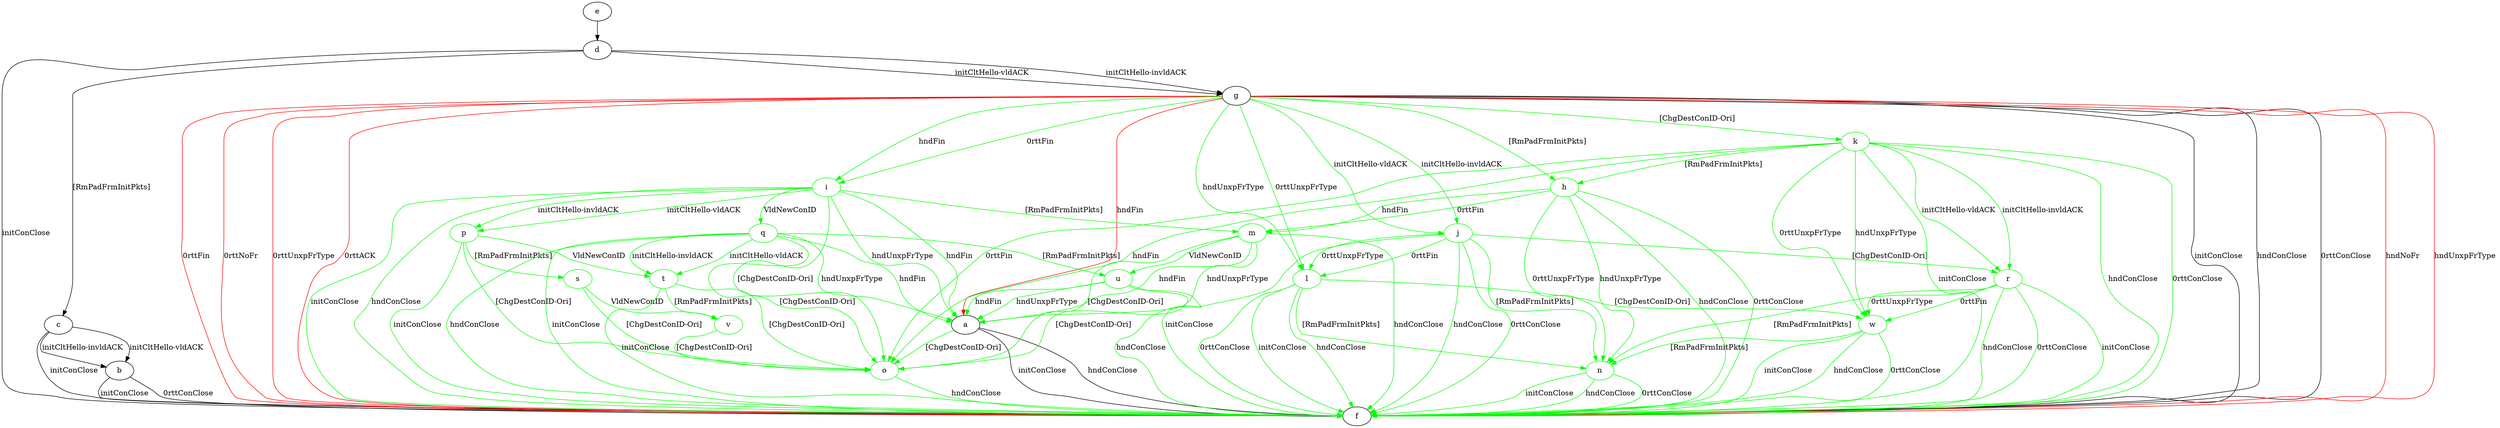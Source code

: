 digraph "" {
	a -> f	[key=0,
		label="initConClose "];
	a -> f	[key=1,
		label="hndConClose "];
	o	[color=green];
	a -> o	[key=0,
		color=green,
		label="[ChgDestConID-Ori] "];
	b -> f	[key=0,
		label="initConClose "];
	b -> f	[key=1,
		label="0rttConClose "];
	c -> b	[key=0,
		label="initCltHello-vldACK "];
	c -> b	[key=1,
		label="initCltHello-invldACK "];
	c -> f	[key=0,
		label="initConClose "];
	d -> c	[key=0,
		label="[RmPadFrmInitPkts] "];
	d -> f	[key=0,
		label="initConClose "];
	d -> g	[key=0,
		label="initCltHello-vldACK "];
	d -> g	[key=1,
		label="initCltHello-invldACK "];
	e -> d	[key=0];
	g -> a	[key=0,
		color=red,
		label="hndFin "];
	g -> f	[key=0,
		label="initConClose "];
	g -> f	[key=1,
		label="hndConClose "];
	g -> f	[key=2,
		label="0rttConClose "];
	g -> f	[key=3,
		color=red,
		label="hndNoFr "];
	g -> f	[key=4,
		color=red,
		label="hndUnxpFrType "];
	g -> f	[key=5,
		color=red,
		label="0rttFin "];
	g -> f	[key=6,
		color=red,
		label="0rttNoFr "];
	g -> f	[key=7,
		color=red,
		label="0rttUnxpFrType "];
	g -> f	[key=8,
		color=red,
		label="0rttACK "];
	h	[color=green];
	g -> h	[key=0,
		color=green,
		label="[RmPadFrmInitPkts] "];
	i	[color=green];
	g -> i	[key=0,
		color=green,
		label="hndFin "];
	g -> i	[key=1,
		color=green,
		label="0rttFin "];
	j	[color=green];
	g -> j	[key=0,
		color=green,
		label="initCltHello-vldACK "];
	g -> j	[key=1,
		color=green,
		label="initCltHello-invldACK "];
	k	[color=green];
	g -> k	[key=0,
		color=green,
		label="[ChgDestConID-Ori] "];
	l	[color=green];
	g -> l	[key=0,
		color=green,
		label="hndUnxpFrType "];
	g -> l	[key=1,
		color=green,
		label="0rttUnxpFrType "];
	h -> f	[key=0,
		color=green,
		label="hndConClose "];
	h -> f	[key=1,
		color=green,
		label="0rttConClose "];
	m	[color=green];
	h -> m	[key=0,
		color=green,
		label="hndFin "];
	h -> m	[key=1,
		color=green,
		label="0rttFin "];
	n	[color=green];
	h -> n	[key=0,
		color=green,
		label="hndUnxpFrType "];
	h -> n	[key=1,
		color=green,
		label="0rttUnxpFrType "];
	i -> a	[key=0,
		color=green,
		label="hndFin "];
	i -> a	[key=1,
		color=green,
		label="hndUnxpFrType "];
	i -> f	[key=0,
		color=green,
		label="initConClose "];
	i -> f	[key=1,
		color=green,
		label="hndConClose "];
	i -> m	[key=0,
		color=green,
		label="[RmPadFrmInitPkts] "];
	i -> o	[key=0,
		color=green,
		label="[ChgDestConID-Ori] "];
	p	[color=green];
	i -> p	[key=0,
		color=green,
		label="initCltHello-vldACK "];
	i -> p	[key=1,
		color=green,
		label="initCltHello-invldACK "];
	q	[color=green];
	i -> q	[key=0,
		color=green,
		label="VldNewConID "];
	j -> f	[key=0,
		color=green,
		label="initConClose "];
	j -> f	[key=1,
		color=green,
		label="hndConClose "];
	j -> f	[key=2,
		color=green,
		label="0rttConClose "];
	j -> l	[key=0,
		color=green,
		label="0rttFin "];
	j -> l	[key=1,
		color=green,
		label="0rttUnxpFrType "];
	j -> n	[key=0,
		color=green,
		label="[RmPadFrmInitPkts] "];
	r	[color=green];
	j -> r	[key=0,
		color=green,
		label="[ChgDestConID-Ori] "];
	k -> f	[key=0,
		color=green,
		label="initConClose "];
	k -> f	[key=1,
		color=green,
		label="hndConClose "];
	k -> f	[key=2,
		color=green,
		label="0rttConClose "];
	k -> h	[key=0,
		color=green,
		label="[RmPadFrmInitPkts] "];
	k -> o	[key=0,
		color=green,
		label="hndFin "];
	k -> o	[key=1,
		color=green,
		label="0rttFin "];
	k -> r	[key=0,
		color=green,
		label="initCltHello-vldACK "];
	k -> r	[key=1,
		color=green,
		label="initCltHello-invldACK "];
	w	[color=green];
	k -> w	[key=0,
		color=green,
		label="hndUnxpFrType "];
	k -> w	[key=1,
		color=green,
		label="0rttUnxpFrType "];
	l -> f	[key=0,
		color=green,
		label="initConClose "];
	l -> f	[key=1,
		color=green,
		label="hndConClose "];
	l -> f	[key=2,
		color=green,
		label="0rttConClose "];
	l -> n	[key=0,
		color=green,
		label="[RmPadFrmInitPkts] "];
	l -> w	[key=0,
		color=green,
		label="[ChgDestConID-Ori] "];
	m -> a	[key=0,
		color=green,
		label="hndFin "];
	m -> a	[key=1,
		color=green,
		label="hndUnxpFrType "];
	m -> f	[key=0,
		color=green,
		label="hndConClose "];
	m -> o	[key=0,
		color=green,
		label="[ChgDestConID-Ori] "];
	u	[color=green];
	m -> u	[key=0,
		color=green,
		label="VldNewConID "];
	n -> f	[key=0,
		color=green,
		label="initConClose "];
	n -> f	[key=1,
		color=green,
		label="hndConClose "];
	n -> f	[key=2,
		color=green,
		label="0rttConClose "];
	o -> f	[key=0,
		color=green,
		label="hndConClose "];
	p -> f	[key=0,
		color=green,
		label="initConClose "];
	p -> o	[key=0,
		color=green,
		label="[ChgDestConID-Ori] "];
	s	[color=green];
	p -> s	[key=0,
		color=green,
		label="[RmPadFrmInitPkts] "];
	t	[color=green];
	p -> t	[key=0,
		color=green,
		label="VldNewConID "];
	q -> a	[key=0,
		color=green,
		label="hndFin "];
	q -> a	[key=1,
		color=green,
		label="hndUnxpFrType "];
	q -> f	[key=0,
		color=green,
		label="initConClose "];
	q -> f	[key=1,
		color=green,
		label="hndConClose "];
	q -> o	[key=0,
		color=green,
		label="[ChgDestConID-Ori] "];
	q -> t	[key=0,
		color=green,
		label="initCltHello-vldACK "];
	q -> t	[key=1,
		color=green,
		label="initCltHello-invldACK "];
	q -> u	[key=0,
		color=green,
		label="[RmPadFrmInitPkts] "];
	r -> f	[key=0,
		color=green,
		label="initConClose "];
	r -> f	[key=1,
		color=green,
		label="hndConClose "];
	r -> f	[key=2,
		color=green,
		label="0rttConClose "];
	r -> n	[key=0,
		color=green,
		label="[RmPadFrmInitPkts] "];
	r -> w	[key=0,
		color=green,
		label="0rttFin "];
	r -> w	[key=1,
		color=green,
		label="0rttUnxpFrType "];
	s -> o	[key=0,
		color=green,
		label="[ChgDestConID-Ori] "];
	v	[color=green];
	s -> v	[key=0,
		color=green,
		label="VldNewConID "];
	t -> f	[key=0,
		color=green,
		label="initConClose "];
	t -> o	[key=0,
		color=green,
		label="[ChgDestConID-Ori] "];
	t -> v	[key=0,
		color=green,
		label="[RmPadFrmInitPkts] "];
	u -> a	[key=0,
		color=green,
		label="hndFin "];
	u -> a	[key=1,
		color=green,
		label="hndUnxpFrType "];
	u -> f	[key=0,
		color=green,
		label="hndConClose "];
	u -> o	[key=0,
		color=green,
		label="[ChgDestConID-Ori] "];
	v -> o	[key=0,
		color=green,
		label="[ChgDestConID-Ori] "];
	w -> f	[key=0,
		color=green,
		label="initConClose "];
	w -> f	[key=1,
		color=green,
		label="hndConClose "];
	w -> f	[key=2,
		color=green,
		label="0rttConClose "];
	w -> n	[key=0,
		color=green,
		label="[RmPadFrmInitPkts] "];
}
